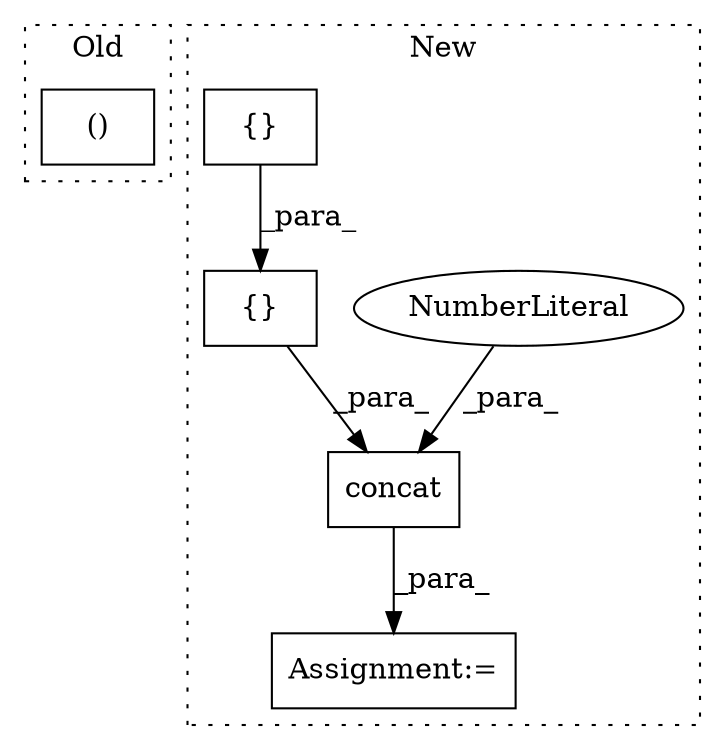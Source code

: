 digraph G {
subgraph cluster0 {
1 [label="()" a="106" s="2029" l="54" shape="box"];
label = "Old";
style="dotted";
}
subgraph cluster1 {
2 [label="concat" a="32" s="2376,2439" l="7,1" shape="box"];
3 [label="NumberLiteral" a="34" s="2438" l="1" shape="ellipse"];
4 [label="{}" a="4" s="2392,2436" l="1,1" shape="box"];
5 [label="Assignment:=" a="7" s="2298" l="1" shape="box"];
6 [label="{}" a="4" s="2423,2435" l="1,1" shape="box"];
label = "New";
style="dotted";
}
2 -> 5 [label="_para_"];
3 -> 2 [label="_para_"];
4 -> 2 [label="_para_"];
6 -> 4 [label="_para_"];
}